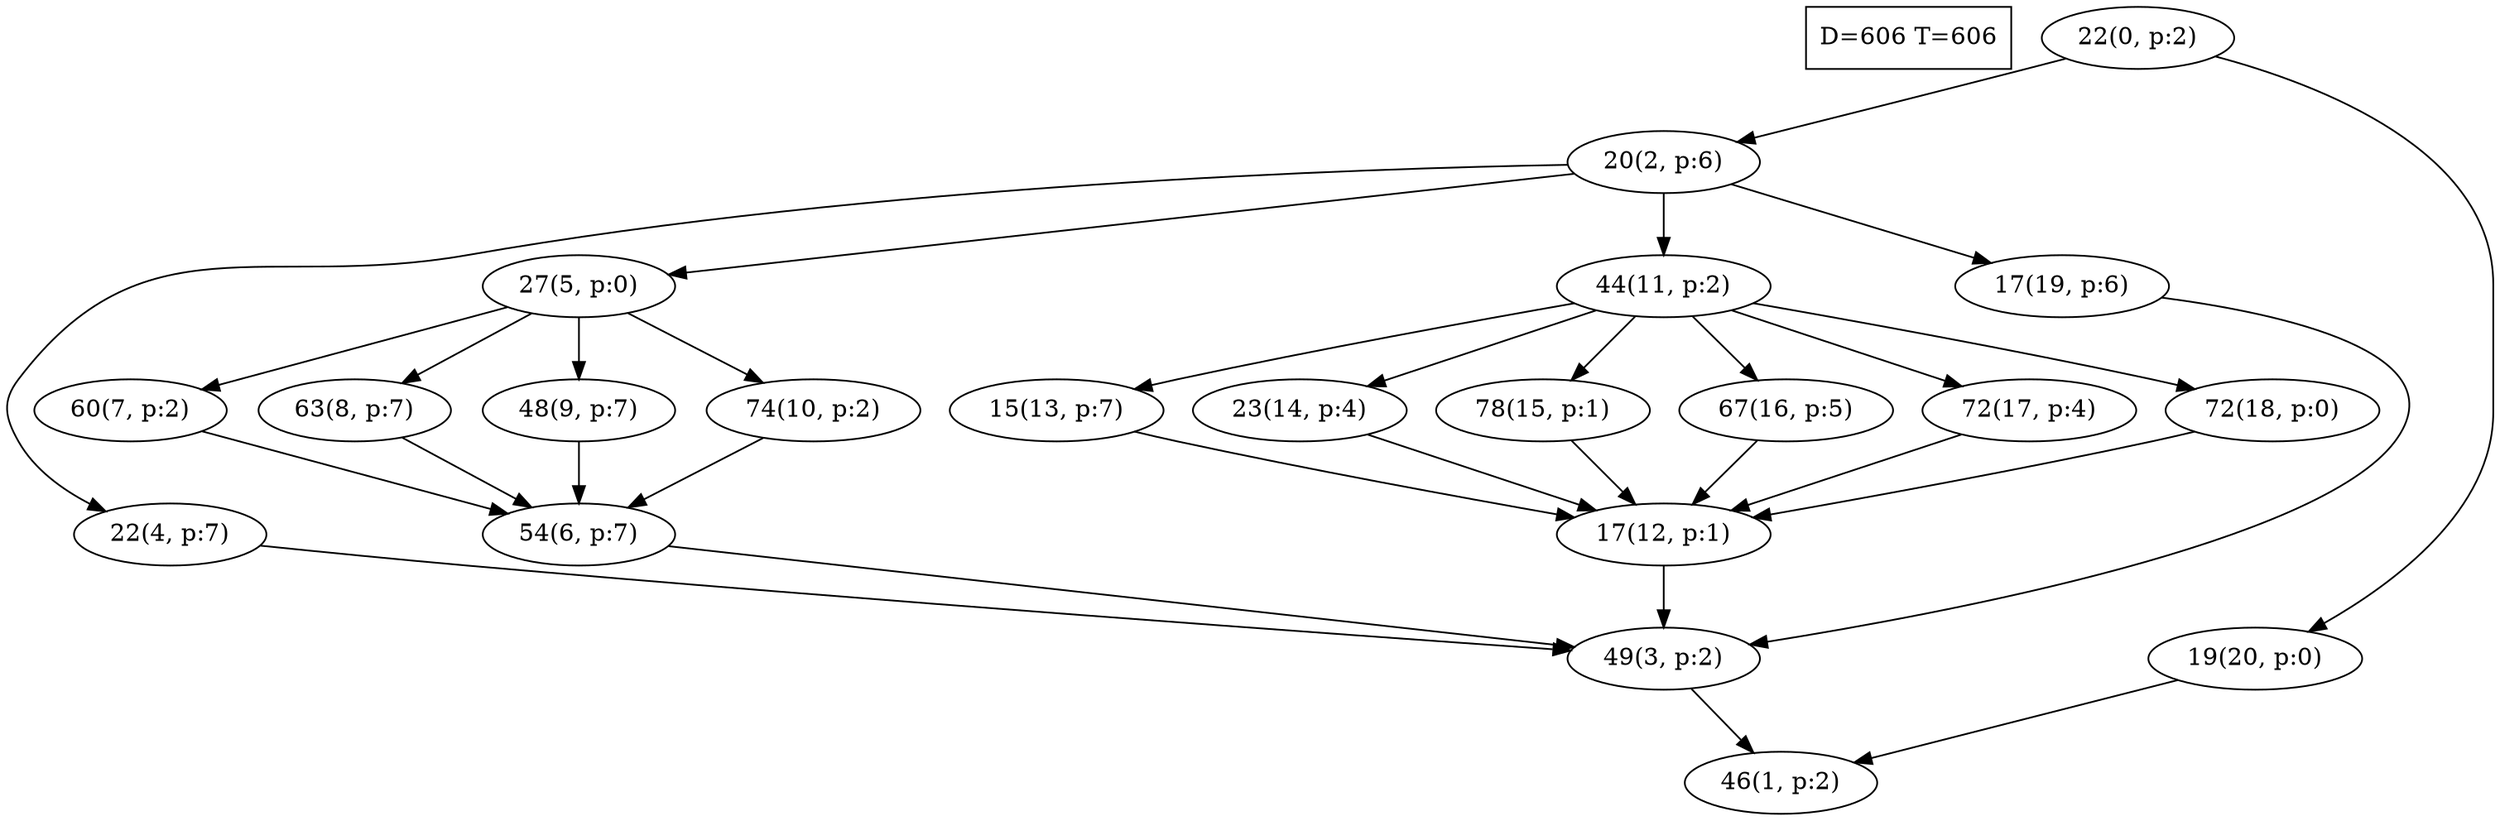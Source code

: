 digraph Task {
i [shape=box, label="D=606 T=606"]; 
0 [label="22(0, p:2)"];
1 [label="46(1, p:2)"];
2 [label="20(2, p:6)"];
3 [label="49(3, p:2)"];
4 [label="22(4, p:7)"];
5 [label="27(5, p:0)"];
6 [label="54(6, p:7)"];
7 [label="60(7, p:2)"];
8 [label="63(8, p:7)"];
9 [label="48(9, p:7)"];
10 [label="74(10, p:2)"];
11 [label="44(11, p:2)"];
12 [label="17(12, p:1)"];
13 [label="15(13, p:7)"];
14 [label="23(14, p:4)"];
15 [label="78(15, p:1)"];
16 [label="67(16, p:5)"];
17 [label="72(17, p:4)"];
18 [label="72(18, p:0)"];
19 [label="17(19, p:6)"];
20 [label="19(20, p:0)"];
0 -> 2;
0 -> 20;
2 -> 4;
2 -> 5;
2 -> 11;
2 -> 19;
3 -> 1;
4 -> 3;
5 -> 7;
5 -> 8;
5 -> 9;
5 -> 10;
6 -> 3;
7 -> 6;
8 -> 6;
9 -> 6;
10 -> 6;
11 -> 13;
11 -> 14;
11 -> 15;
11 -> 16;
11 -> 17;
11 -> 18;
12 -> 3;
13 -> 12;
14 -> 12;
15 -> 12;
16 -> 12;
17 -> 12;
18 -> 12;
19 -> 3;
20 -> 1;
}